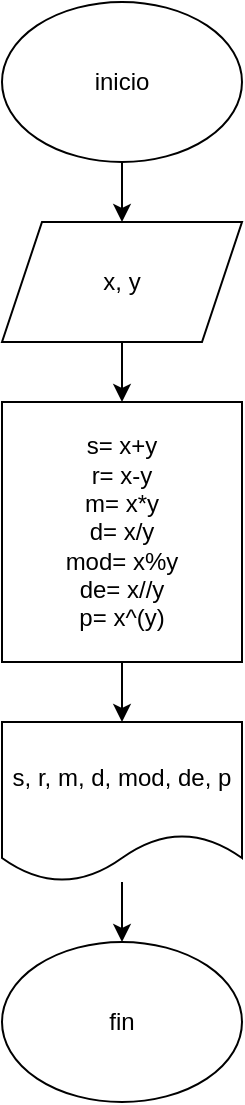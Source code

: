 <mxfile>
    <diagram id="49NohftFK8PCOvH25Xux" name="Página-1">
        <mxGraphModel dx="746" dy="568" grid="1" gridSize="10" guides="1" tooltips="1" connect="1" arrows="1" fold="1" page="1" pageScale="1" pageWidth="827" pageHeight="1169" math="0" shadow="0">
            <root>
                <mxCell id="0"/>
                <mxCell id="1" parent="0"/>
                <mxCell id="5" style="edgeStyle=none;html=1;entryX=0.5;entryY=0;entryDx=0;entryDy=0;" edge="1" parent="1" source="2" target="4">
                    <mxGeometry relative="1" as="geometry"/>
                </mxCell>
                <mxCell id="2" value="inicio" style="ellipse;whiteSpace=wrap;html=1;" vertex="1" parent="1">
                    <mxGeometry x="300" y="20" width="120" height="80" as="geometry"/>
                </mxCell>
                <mxCell id="9" style="edgeStyle=none;html=1;entryX=0.5;entryY=0;entryDx=0;entryDy=0;" edge="1" parent="1" source="4" target="6">
                    <mxGeometry relative="1" as="geometry"/>
                </mxCell>
                <mxCell id="4" value="x, y" style="shape=parallelogram;perimeter=parallelogramPerimeter;whiteSpace=wrap;html=1;fixedSize=1;" vertex="1" parent="1">
                    <mxGeometry x="300" y="130" width="120" height="60" as="geometry"/>
                </mxCell>
                <mxCell id="10" style="edgeStyle=none;html=1;entryX=0.5;entryY=0;entryDx=0;entryDy=0;" edge="1" parent="1" source="6">
                    <mxGeometry relative="1" as="geometry">
                        <mxPoint x="360" y="380" as="targetPoint"/>
                    </mxGeometry>
                </mxCell>
                <mxCell id="6" value="s= x+y&lt;br&gt;r= x-y&lt;br&gt;m= x*y&lt;br&gt;d= x/y&lt;br&gt;mod= x%y&lt;br&gt;de= x//y&lt;br&gt;p= x^(y)" style="rounded=0;whiteSpace=wrap;html=1;" vertex="1" parent="1">
                    <mxGeometry x="300" y="220" width="120" height="130" as="geometry"/>
                </mxCell>
                <mxCell id="11" style="edgeStyle=none;html=1;" edge="1" parent="1" target="8">
                    <mxGeometry relative="1" as="geometry">
                        <mxPoint x="360" y="460" as="sourcePoint"/>
                    </mxGeometry>
                </mxCell>
                <mxCell id="8" value="fin" style="ellipse;whiteSpace=wrap;html=1;" vertex="1" parent="1">
                    <mxGeometry x="300" y="490" width="120" height="80" as="geometry"/>
                </mxCell>
                <mxCell id="12" value="s, r, m, d, mod, de, p" style="shape=document;whiteSpace=wrap;html=1;boundedLbl=1;" vertex="1" parent="1">
                    <mxGeometry x="300" y="380" width="120" height="80" as="geometry"/>
                </mxCell>
            </root>
        </mxGraphModel>
    </diagram>
</mxfile>